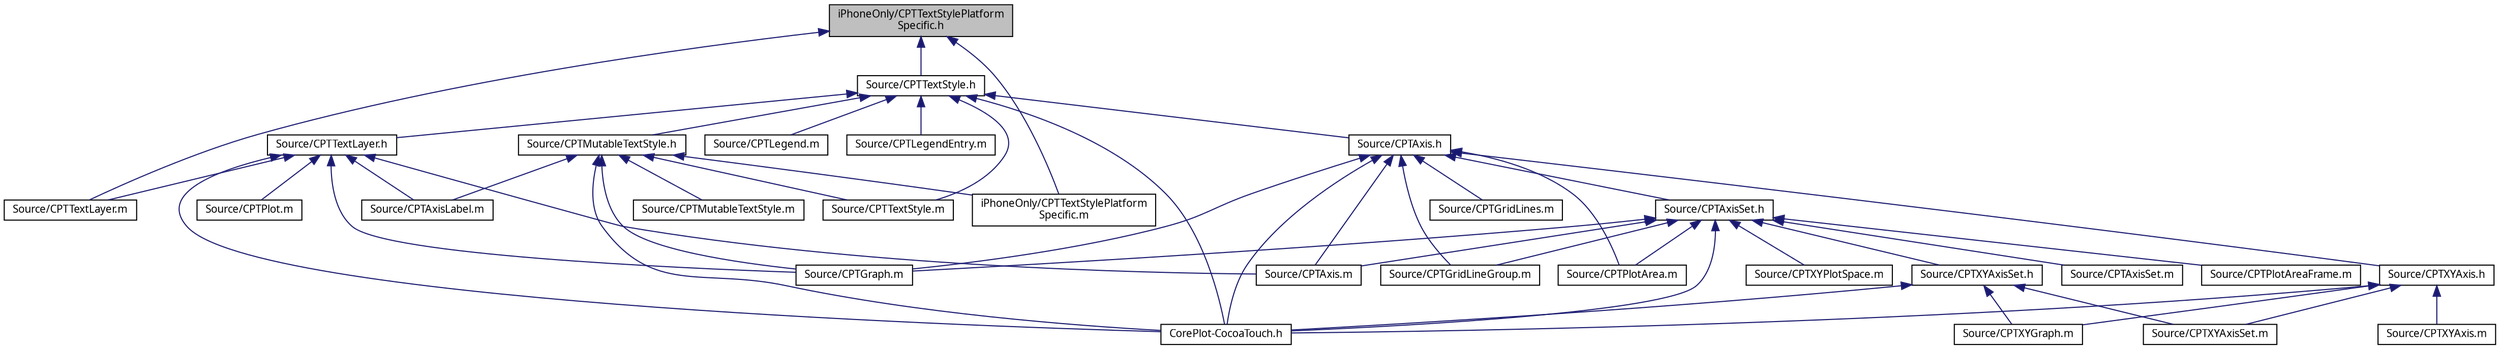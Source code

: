 digraph "iPhoneOnly/CPTTextStylePlatformSpecific.h"
{
 // LATEX_PDF_SIZE
  bgcolor="transparent";
  edge [fontname="Lucinda Grande",fontsize="10",labelfontname="Lucinda Grande",labelfontsize="10"];
  node [fontname="Lucinda Grande",fontsize="10",shape=record];
  Node1 [label="iPhoneOnly/CPTTextStylePlatform\lSpecific.h",height=0.2,width=0.4,color="black", fillcolor="grey75", style="filled", fontcolor="black",tooltip=" "];
  Node1 -> Node2 [dir="back",color="midnightblue",fontsize="10",style="solid",fontname="Lucinda Grande"];
  Node2 [label="Source/CPTTextStyle.h",height=0.2,width=0.4,color="black",URL="$_c_p_t_text_style_8h.html",tooltip=" "];
  Node2 -> Node3 [dir="back",color="midnightblue",fontsize="10",style="solid",fontname="Lucinda Grande"];
  Node3 [label="CorePlot-CocoaTouch.h",height=0.2,width=0.4,color="black",URL="$_core_plot-_cocoa_touch_8h.html",tooltip=" "];
  Node2 -> Node4 [dir="back",color="midnightblue",fontsize="10",style="solid",fontname="Lucinda Grande"];
  Node4 [label="Source/CPTAxis.h",height=0.2,width=0.4,color="black",URL="$_c_p_t_axis_8h.html",tooltip=" "];
  Node4 -> Node3 [dir="back",color="midnightblue",fontsize="10",style="solid",fontname="Lucinda Grande"];
  Node4 -> Node5 [dir="back",color="midnightblue",fontsize="10",style="solid",fontname="Lucinda Grande"];
  Node5 [label="Source/CPTAxis.m",height=0.2,width=0.4,color="black",URL="$_c_p_t_axis_8m.html",tooltip=" "];
  Node4 -> Node6 [dir="back",color="midnightblue",fontsize="10",style="solid",fontname="Lucinda Grande"];
  Node6 [label="Source/CPTAxisSet.h",height=0.2,width=0.4,color="black",URL="$_c_p_t_axis_set_8h.html",tooltip=" "];
  Node6 -> Node3 [dir="back",color="midnightblue",fontsize="10",style="solid",fontname="Lucinda Grande"];
  Node6 -> Node5 [dir="back",color="midnightblue",fontsize="10",style="solid",fontname="Lucinda Grande"];
  Node6 -> Node7 [dir="back",color="midnightblue",fontsize="10",style="solid",fontname="Lucinda Grande"];
  Node7 [label="Source/CPTAxisSet.m",height=0.2,width=0.4,color="black",URL="$_c_p_t_axis_set_8m.html",tooltip=" "];
  Node6 -> Node8 [dir="back",color="midnightblue",fontsize="10",style="solid",fontname="Lucinda Grande"];
  Node8 [label="Source/CPTGraph.m",height=0.2,width=0.4,color="black",URL="$_c_p_t_graph_8m.html",tooltip=" "];
  Node6 -> Node9 [dir="back",color="midnightblue",fontsize="10",style="solid",fontname="Lucinda Grande"];
  Node9 [label="Source/CPTGridLineGroup.m",height=0.2,width=0.4,color="black",URL="$_c_p_t_grid_line_group_8m.html",tooltip=" "];
  Node6 -> Node10 [dir="back",color="midnightblue",fontsize="10",style="solid",fontname="Lucinda Grande"];
  Node10 [label="Source/CPTPlotArea.m",height=0.2,width=0.4,color="black",URL="$_c_p_t_plot_area_8m.html",tooltip=" "];
  Node6 -> Node11 [dir="back",color="midnightblue",fontsize="10",style="solid",fontname="Lucinda Grande"];
  Node11 [label="Source/CPTPlotAreaFrame.m",height=0.2,width=0.4,color="black",URL="$_c_p_t_plot_area_frame_8m.html",tooltip=" "];
  Node6 -> Node12 [dir="back",color="midnightblue",fontsize="10",style="solid",fontname="Lucinda Grande"];
  Node12 [label="Source/CPTXYAxisSet.h",height=0.2,width=0.4,color="black",URL="$_c_p_t_x_y_axis_set_8h.html",tooltip=" "];
  Node12 -> Node3 [dir="back",color="midnightblue",fontsize="10",style="solid",fontname="Lucinda Grande"];
  Node12 -> Node13 [dir="back",color="midnightblue",fontsize="10",style="solid",fontname="Lucinda Grande"];
  Node13 [label="Source/CPTXYAxisSet.m",height=0.2,width=0.4,color="black",URL="$_c_p_t_x_y_axis_set_8m.html",tooltip=" "];
  Node12 -> Node14 [dir="back",color="midnightblue",fontsize="10",style="solid",fontname="Lucinda Grande"];
  Node14 [label="Source/CPTXYGraph.m",height=0.2,width=0.4,color="black",URL="$_c_p_t_x_y_graph_8m.html",tooltip=" "];
  Node6 -> Node15 [dir="back",color="midnightblue",fontsize="10",style="solid",fontname="Lucinda Grande"];
  Node15 [label="Source/CPTXYPlotSpace.m",height=0.2,width=0.4,color="black",URL="$_c_p_t_x_y_plot_space_8m.html",tooltip=" "];
  Node4 -> Node8 [dir="back",color="midnightblue",fontsize="10",style="solid",fontname="Lucinda Grande"];
  Node4 -> Node9 [dir="back",color="midnightblue",fontsize="10",style="solid",fontname="Lucinda Grande"];
  Node4 -> Node16 [dir="back",color="midnightblue",fontsize="10",style="solid",fontname="Lucinda Grande"];
  Node16 [label="Source/CPTGridLines.m",height=0.2,width=0.4,color="black",URL="$_c_p_t_grid_lines_8m.html",tooltip=" "];
  Node4 -> Node10 [dir="back",color="midnightblue",fontsize="10",style="solid",fontname="Lucinda Grande"];
  Node4 -> Node17 [dir="back",color="midnightblue",fontsize="10",style="solid",fontname="Lucinda Grande"];
  Node17 [label="Source/CPTXYAxis.h",height=0.2,width=0.4,color="black",URL="$_c_p_t_x_y_axis_8h.html",tooltip=" "];
  Node17 -> Node3 [dir="back",color="midnightblue",fontsize="10",style="solid",fontname="Lucinda Grande"];
  Node17 -> Node18 [dir="back",color="midnightblue",fontsize="10",style="solid",fontname="Lucinda Grande"];
  Node18 [label="Source/CPTXYAxis.m",height=0.2,width=0.4,color="black",URL="$_c_p_t_x_y_axis_8m.html",tooltip=" "];
  Node17 -> Node13 [dir="back",color="midnightblue",fontsize="10",style="solid",fontname="Lucinda Grande"];
  Node17 -> Node14 [dir="back",color="midnightblue",fontsize="10",style="solid",fontname="Lucinda Grande"];
  Node2 -> Node19 [dir="back",color="midnightblue",fontsize="10",style="solid",fontname="Lucinda Grande"];
  Node19 [label="Source/CPTTextLayer.h",height=0.2,width=0.4,color="black",URL="$_c_p_t_text_layer_8h.html",tooltip=" "];
  Node19 -> Node3 [dir="back",color="midnightblue",fontsize="10",style="solid",fontname="Lucinda Grande"];
  Node19 -> Node5 [dir="back",color="midnightblue",fontsize="10",style="solid",fontname="Lucinda Grande"];
  Node19 -> Node20 [dir="back",color="midnightblue",fontsize="10",style="solid",fontname="Lucinda Grande"];
  Node20 [label="Source/CPTAxisLabel.m",height=0.2,width=0.4,color="black",URL="$_c_p_t_axis_label_8m.html",tooltip=" "];
  Node19 -> Node8 [dir="back",color="midnightblue",fontsize="10",style="solid",fontname="Lucinda Grande"];
  Node19 -> Node21 [dir="back",color="midnightblue",fontsize="10",style="solid",fontname="Lucinda Grande"];
  Node21 [label="Source/CPTPlot.m",height=0.2,width=0.4,color="black",URL="$_c_p_t_plot_8m.html",tooltip=" "];
  Node19 -> Node22 [dir="back",color="midnightblue",fontsize="10",style="solid",fontname="Lucinda Grande"];
  Node22 [label="Source/CPTTextLayer.m",height=0.2,width=0.4,color="black",URL="$_c_p_t_text_layer_8m.html",tooltip=" "];
  Node2 -> Node23 [dir="back",color="midnightblue",fontsize="10",style="solid",fontname="Lucinda Grande"];
  Node23 [label="Source/CPTLegend.m",height=0.2,width=0.4,color="black",URL="$_c_p_t_legend_8m.html",tooltip=" "];
  Node2 -> Node24 [dir="back",color="midnightblue",fontsize="10",style="solid",fontname="Lucinda Grande"];
  Node24 [label="Source/CPTLegendEntry.m",height=0.2,width=0.4,color="black",URL="$_c_p_t_legend_entry_8m.html",tooltip=" "];
  Node2 -> Node25 [dir="back",color="midnightblue",fontsize="10",style="solid",fontname="Lucinda Grande"];
  Node25 [label="Source/CPTMutableTextStyle.h",height=0.2,width=0.4,color="black",URL="$_c_p_t_mutable_text_style_8h.html",tooltip=" "];
  Node25 -> Node3 [dir="back",color="midnightblue",fontsize="10",style="solid",fontname="Lucinda Grande"];
  Node25 -> Node20 [dir="back",color="midnightblue",fontsize="10",style="solid",fontname="Lucinda Grande"];
  Node25 -> Node8 [dir="back",color="midnightblue",fontsize="10",style="solid",fontname="Lucinda Grande"];
  Node25 -> Node26 [dir="back",color="midnightblue",fontsize="10",style="solid",fontname="Lucinda Grande"];
  Node26 [label="Source/CPTMutableTextStyle.m",height=0.2,width=0.4,color="black",URL="$_c_p_t_mutable_text_style_8m.html",tooltip=" "];
  Node25 -> Node27 [dir="back",color="midnightblue",fontsize="10",style="solid",fontname="Lucinda Grande"];
  Node27 [label="Source/CPTTextStyle.m",height=0.2,width=0.4,color="black",URL="$_c_p_t_text_style_8m.html",tooltip=" "];
  Node25 -> Node28 [dir="back",color="midnightblue",fontsize="10",style="solid",fontname="Lucinda Grande"];
  Node28 [label="iPhoneOnly/CPTTextStylePlatform\lSpecific.m",height=0.2,width=0.4,color="black",URL="$_c_p_t_text_style_platform_specific_8m.html",tooltip=" "];
  Node2 -> Node27 [dir="back",color="midnightblue",fontsize="10",style="solid",fontname="Lucinda Grande"];
  Node1 -> Node22 [dir="back",color="midnightblue",fontsize="10",style="solid",fontname="Lucinda Grande"];
  Node1 -> Node28 [dir="back",color="midnightblue",fontsize="10",style="solid",fontname="Lucinda Grande"];
}
